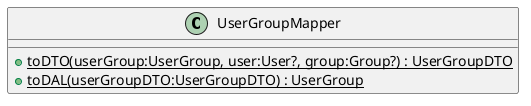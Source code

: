 @startuml
class UserGroupMapper {
    + {static} toDTO(userGroup:UserGroup, user:User?, group:Group?) : UserGroupDTO
    + {static} toDAL(userGroupDTO:UserGroupDTO) : UserGroup
}
@enduml
